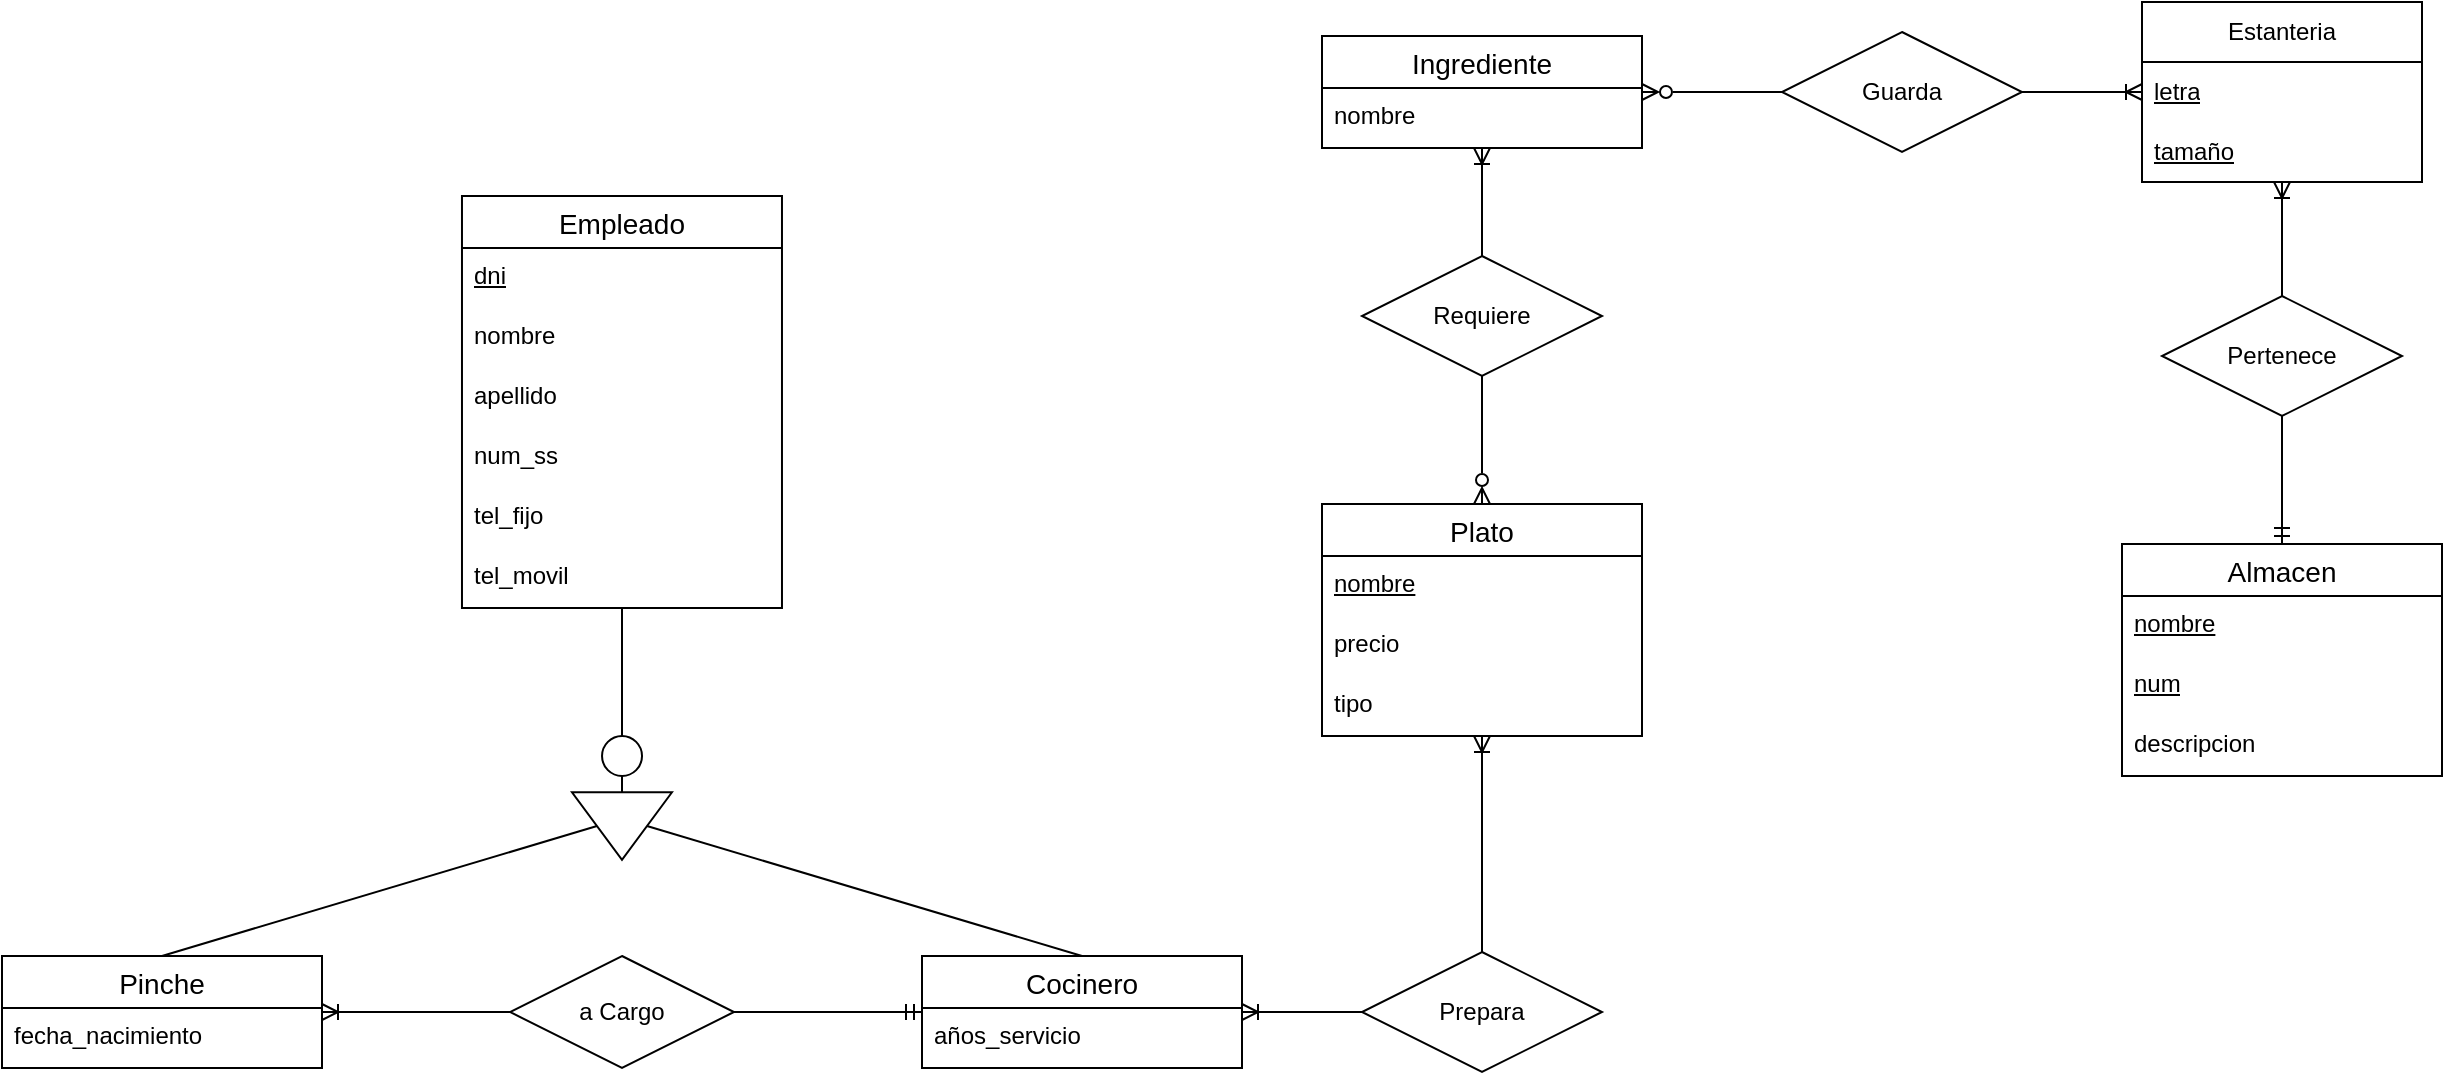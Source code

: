 <mxfile version="22.0.4" type="github">
  <diagram name="Página-1" id="isV0oZyiH_nVLni_kfK7">
    <mxGraphModel dx="2261" dy="768" grid="1" gridSize="10" guides="1" tooltips="1" connect="1" arrows="1" fold="1" page="1" pageScale="1" pageWidth="827" pageHeight="1169" math="0" shadow="0">
      <root>
        <mxCell id="0" />
        <mxCell id="1" parent="0" />
        <mxCell id="_Nfx6Fq44ev3ziUcF9c0-1" value="Empleado" style="swimlane;fontStyle=0;childLayout=stackLayout;horizontal=1;startSize=26;horizontalStack=0;resizeParent=1;resizeParentMax=0;resizeLast=0;collapsible=1;marginBottom=0;align=center;fontSize=14;" vertex="1" parent="1">
          <mxGeometry x="159.99" y="100" width="160" height="206" as="geometry" />
        </mxCell>
        <mxCell id="_Nfx6Fq44ev3ziUcF9c0-4" value="dni" style="text;strokeColor=none;fillColor=none;spacingLeft=4;spacingRight=4;overflow=hidden;rotatable=0;points=[[0,0.5],[1,0.5]];portConstraint=eastwest;fontSize=12;whiteSpace=wrap;html=1;fontStyle=4" vertex="1" parent="_Nfx6Fq44ev3ziUcF9c0-1">
          <mxGeometry y="26" width="160" height="30" as="geometry" />
        </mxCell>
        <mxCell id="_Nfx6Fq44ev3ziUcF9c0-2" value="nombre" style="text;strokeColor=none;fillColor=none;spacingLeft=4;spacingRight=4;overflow=hidden;rotatable=0;points=[[0,0.5],[1,0.5]];portConstraint=eastwest;fontSize=12;whiteSpace=wrap;html=1;" vertex="1" parent="_Nfx6Fq44ev3ziUcF9c0-1">
          <mxGeometry y="56" width="160" height="30" as="geometry" />
        </mxCell>
        <mxCell id="_Nfx6Fq44ev3ziUcF9c0-53" value="apellido" style="text;strokeColor=none;fillColor=none;spacingLeft=4;spacingRight=4;overflow=hidden;rotatable=0;points=[[0,0.5],[1,0.5]];portConstraint=eastwest;fontSize=12;whiteSpace=wrap;html=1;" vertex="1" parent="_Nfx6Fq44ev3ziUcF9c0-1">
          <mxGeometry y="86" width="160" height="30" as="geometry" />
        </mxCell>
        <mxCell id="_Nfx6Fq44ev3ziUcF9c0-3" value="num_ss" style="text;strokeColor=none;fillColor=none;spacingLeft=4;spacingRight=4;overflow=hidden;rotatable=0;points=[[0,0.5],[1,0.5]];portConstraint=eastwest;fontSize=12;whiteSpace=wrap;html=1;" vertex="1" parent="_Nfx6Fq44ev3ziUcF9c0-1">
          <mxGeometry y="116" width="160" height="30" as="geometry" />
        </mxCell>
        <mxCell id="_Nfx6Fq44ev3ziUcF9c0-54" value="tel_fijo" style="text;strokeColor=none;fillColor=none;spacingLeft=4;spacingRight=4;overflow=hidden;rotatable=0;points=[[0,0.5],[1,0.5]];portConstraint=eastwest;fontSize=12;whiteSpace=wrap;html=1;" vertex="1" parent="_Nfx6Fq44ev3ziUcF9c0-1">
          <mxGeometry y="146" width="160" height="30" as="geometry" />
        </mxCell>
        <mxCell id="_Nfx6Fq44ev3ziUcF9c0-55" value="tel_movil" style="text;strokeColor=none;fillColor=none;spacingLeft=4;spacingRight=4;overflow=hidden;rotatable=0;points=[[0,0.5],[1,0.5]];portConstraint=eastwest;fontSize=12;whiteSpace=wrap;html=1;" vertex="1" parent="_Nfx6Fq44ev3ziUcF9c0-1">
          <mxGeometry y="176" width="160" height="30" as="geometry" />
        </mxCell>
        <mxCell id="_Nfx6Fq44ev3ziUcF9c0-5" value="Cocinero" style="swimlane;fontStyle=0;childLayout=stackLayout;horizontal=1;startSize=26;horizontalStack=0;resizeParent=1;resizeParentMax=0;resizeLast=0;collapsible=1;marginBottom=0;align=center;fontSize=14;" vertex="1" parent="1">
          <mxGeometry x="390" y="480" width="160" height="56" as="geometry" />
        </mxCell>
        <mxCell id="_Nfx6Fq44ev3ziUcF9c0-6" value="años_servicio" style="text;strokeColor=none;fillColor=none;spacingLeft=4;spacingRight=4;overflow=hidden;rotatable=0;points=[[0,0.5],[1,0.5]];portConstraint=eastwest;fontSize=12;whiteSpace=wrap;html=1;" vertex="1" parent="_Nfx6Fq44ev3ziUcF9c0-5">
          <mxGeometry y="26" width="160" height="30" as="geometry" />
        </mxCell>
        <mxCell id="_Nfx6Fq44ev3ziUcF9c0-9" value="Pinche" style="swimlane;fontStyle=0;childLayout=stackLayout;horizontal=1;startSize=26;horizontalStack=0;resizeParent=1;resizeParentMax=0;resizeLast=0;collapsible=1;marginBottom=0;align=center;fontSize=14;" vertex="1" parent="1">
          <mxGeometry x="-70" y="480" width="160" height="56" as="geometry" />
        </mxCell>
        <mxCell id="_Nfx6Fq44ev3ziUcF9c0-10" value="fecha_nacimiento" style="text;strokeColor=none;fillColor=none;spacingLeft=4;spacingRight=4;overflow=hidden;rotatable=0;points=[[0,0.5],[1,0.5]];portConstraint=eastwest;fontSize=12;whiteSpace=wrap;html=1;" vertex="1" parent="_Nfx6Fq44ev3ziUcF9c0-9">
          <mxGeometry y="26" width="160" height="30" as="geometry" />
        </mxCell>
        <mxCell id="_Nfx6Fq44ev3ziUcF9c0-13" value="Plato" style="swimlane;fontStyle=0;childLayout=stackLayout;horizontal=1;startSize=26;horizontalStack=0;resizeParent=1;resizeParentMax=0;resizeLast=0;collapsible=1;marginBottom=0;align=center;fontSize=14;" vertex="1" parent="1">
          <mxGeometry x="590" y="254" width="160" height="116" as="geometry" />
        </mxCell>
        <mxCell id="_Nfx6Fq44ev3ziUcF9c0-14" value="nombre" style="text;strokeColor=none;fillColor=none;spacingLeft=4;spacingRight=4;overflow=hidden;rotatable=0;points=[[0,0.5],[1,0.5]];portConstraint=eastwest;fontSize=12;whiteSpace=wrap;html=1;fontStyle=4" vertex="1" parent="_Nfx6Fq44ev3ziUcF9c0-13">
          <mxGeometry y="26" width="160" height="30" as="geometry" />
        </mxCell>
        <mxCell id="_Nfx6Fq44ev3ziUcF9c0-15" value="precio" style="text;strokeColor=none;fillColor=none;spacingLeft=4;spacingRight=4;overflow=hidden;rotatable=0;points=[[0,0.5],[1,0.5]];portConstraint=eastwest;fontSize=12;whiteSpace=wrap;html=1;" vertex="1" parent="_Nfx6Fq44ev3ziUcF9c0-13">
          <mxGeometry y="56" width="160" height="30" as="geometry" />
        </mxCell>
        <mxCell id="_Nfx6Fq44ev3ziUcF9c0-16" value="tipo" style="text;strokeColor=none;fillColor=none;spacingLeft=4;spacingRight=4;overflow=hidden;rotatable=0;points=[[0,0.5],[1,0.5]];portConstraint=eastwest;fontSize=12;whiteSpace=wrap;html=1;" vertex="1" parent="_Nfx6Fq44ev3ziUcF9c0-13">
          <mxGeometry y="86" width="160" height="30" as="geometry" />
        </mxCell>
        <mxCell id="_Nfx6Fq44ev3ziUcF9c0-30" value="Ingrediente" style="swimlane;fontStyle=0;childLayout=stackLayout;horizontal=1;startSize=26;horizontalStack=0;resizeParent=1;resizeParentMax=0;resizeLast=0;collapsible=1;marginBottom=0;align=center;fontSize=14;" vertex="1" parent="1">
          <mxGeometry x="590" y="20" width="160" height="56" as="geometry" />
        </mxCell>
        <mxCell id="_Nfx6Fq44ev3ziUcF9c0-31" value="nombre" style="text;strokeColor=none;fillColor=none;spacingLeft=4;spacingRight=4;overflow=hidden;rotatable=0;points=[[0,0.5],[1,0.5]];portConstraint=eastwest;fontSize=12;whiteSpace=wrap;html=1;" vertex="1" parent="_Nfx6Fq44ev3ziUcF9c0-30">
          <mxGeometry y="26" width="160" height="30" as="geometry" />
        </mxCell>
        <mxCell id="_Nfx6Fq44ev3ziUcF9c0-34" value="Almacen" style="swimlane;fontStyle=0;childLayout=stackLayout;horizontal=1;startSize=26;horizontalStack=0;resizeParent=1;resizeParentMax=0;resizeLast=0;collapsible=1;marginBottom=0;align=center;fontSize=14;" vertex="1" parent="1">
          <mxGeometry x="990" y="274" width="160" height="116" as="geometry" />
        </mxCell>
        <mxCell id="_Nfx6Fq44ev3ziUcF9c0-35" value="nombre" style="text;strokeColor=none;fillColor=none;spacingLeft=4;spacingRight=4;overflow=hidden;rotatable=0;points=[[0,0.5],[1,0.5]];portConstraint=eastwest;fontSize=12;whiteSpace=wrap;html=1;fontStyle=4" vertex="1" parent="_Nfx6Fq44ev3ziUcF9c0-34">
          <mxGeometry y="26" width="160" height="30" as="geometry" />
        </mxCell>
        <mxCell id="_Nfx6Fq44ev3ziUcF9c0-36" value="num" style="text;strokeColor=none;fillColor=none;spacingLeft=4;spacingRight=4;overflow=hidden;rotatable=0;points=[[0,0.5],[1,0.5]];portConstraint=eastwest;fontSize=12;whiteSpace=wrap;html=1;fontStyle=4" vertex="1" parent="_Nfx6Fq44ev3ziUcF9c0-34">
          <mxGeometry y="56" width="160" height="30" as="geometry" />
        </mxCell>
        <mxCell id="_Nfx6Fq44ev3ziUcF9c0-37" value="descripcion" style="text;strokeColor=none;fillColor=none;spacingLeft=4;spacingRight=4;overflow=hidden;rotatable=0;points=[[0,0.5],[1,0.5]];portConstraint=eastwest;fontSize=12;whiteSpace=wrap;html=1;" vertex="1" parent="_Nfx6Fq44ev3ziUcF9c0-34">
          <mxGeometry y="86" width="160" height="30" as="geometry" />
        </mxCell>
        <mxCell id="_Nfx6Fq44ev3ziUcF9c0-39" value="" style="triangle;whiteSpace=wrap;html=1;rotation=90;" vertex="1" parent="1">
          <mxGeometry x="223.12" y="390" width="33.75" height="50" as="geometry" />
        </mxCell>
        <mxCell id="_Nfx6Fq44ev3ziUcF9c0-42" value="" style="endArrow=none;html=1;rounded=0;entryX=0.5;entryY=0;entryDx=0;entryDy=0;exitX=0.5;exitY=1;exitDx=0;exitDy=0;endFill=0;" edge="1" parent="1" source="_Nfx6Fq44ev3ziUcF9c0-39" target="_Nfx6Fq44ev3ziUcF9c0-9">
          <mxGeometry width="50" height="50" relative="1" as="geometry">
            <mxPoint x="50" y="390" as="sourcePoint" />
            <mxPoint x="100" y="340" as="targetPoint" />
          </mxGeometry>
        </mxCell>
        <mxCell id="_Nfx6Fq44ev3ziUcF9c0-43" value="" style="endArrow=none;html=1;rounded=0;entryX=0.5;entryY=0;entryDx=0;entryDy=0;exitX=0.5;exitY=0;exitDx=0;exitDy=0;endFill=0;" edge="1" parent="1" source="_Nfx6Fq44ev3ziUcF9c0-39" target="_Nfx6Fq44ev3ziUcF9c0-5">
          <mxGeometry width="50" height="50" relative="1" as="geometry">
            <mxPoint x="237" y="397" as="sourcePoint" />
            <mxPoint x="130" y="490" as="targetPoint" />
          </mxGeometry>
        </mxCell>
        <mxCell id="_Nfx6Fq44ev3ziUcF9c0-44" value="" style="endArrow=none;html=1;rounded=0;exitX=0.5;exitY=0;exitDx=0;exitDy=0;endFill=0;" edge="1" parent="1" source="_Nfx6Fq44ev3ziUcF9c0-45" target="_Nfx6Fq44ev3ziUcF9c0-1">
          <mxGeometry width="50" height="50" relative="1" as="geometry">
            <mxPoint x="240" y="370" as="sourcePoint" />
            <mxPoint x="70" y="330" as="targetPoint" />
          </mxGeometry>
        </mxCell>
        <mxCell id="_Nfx6Fq44ev3ziUcF9c0-45" value="" style="ellipse;whiteSpace=wrap;html=1;aspect=fixed;" vertex="1" parent="1">
          <mxGeometry x="230.01" y="370" width="20" height="20" as="geometry" />
        </mxCell>
        <mxCell id="_Nfx6Fq44ev3ziUcF9c0-48" value="Estanteria" style="swimlane;fontStyle=0;childLayout=stackLayout;horizontal=1;startSize=30;horizontalStack=0;resizeParent=1;resizeParentMax=0;resizeLast=0;collapsible=1;marginBottom=0;whiteSpace=wrap;html=1;" vertex="1" parent="1">
          <mxGeometry x="1000" y="3" width="140" height="90" as="geometry" />
        </mxCell>
        <mxCell id="_Nfx6Fq44ev3ziUcF9c0-49" value="letra" style="text;strokeColor=none;fillColor=none;align=left;verticalAlign=middle;spacingLeft=4;spacingRight=4;overflow=hidden;points=[[0,0.5],[1,0.5]];portConstraint=eastwest;rotatable=0;whiteSpace=wrap;html=1;fontStyle=4" vertex="1" parent="_Nfx6Fq44ev3ziUcF9c0-48">
          <mxGeometry y="30" width="140" height="30" as="geometry" />
        </mxCell>
        <mxCell id="_Nfx6Fq44ev3ziUcF9c0-50" value="tamaño" style="text;strokeColor=none;fillColor=none;align=left;verticalAlign=middle;spacingLeft=4;spacingRight=4;overflow=hidden;points=[[0,0.5],[1,0.5]];portConstraint=eastwest;rotatable=0;whiteSpace=wrap;html=1;fontStyle=4" vertex="1" parent="_Nfx6Fq44ev3ziUcF9c0-48">
          <mxGeometry y="60" width="140" height="30" as="geometry" />
        </mxCell>
        <mxCell id="_Nfx6Fq44ev3ziUcF9c0-52" value="" style="endArrow=none;html=1;rounded=0;" edge="1" parent="1" source="_Nfx6Fq44ev3ziUcF9c0-39" target="_Nfx6Fq44ev3ziUcF9c0-45">
          <mxGeometry width="50" height="50" relative="1" as="geometry">
            <mxPoint x="80" y="410" as="sourcePoint" />
            <mxPoint x="130" y="360" as="targetPoint" />
          </mxGeometry>
        </mxCell>
        <mxCell id="_Nfx6Fq44ev3ziUcF9c0-59" style="edgeStyle=orthogonalEdgeStyle;rounded=0;orthogonalLoop=1;jettySize=auto;html=1;endArrow=ERoneToMany;endFill=0;" edge="1" parent="1" source="_Nfx6Fq44ev3ziUcF9c0-58" target="_Nfx6Fq44ev3ziUcF9c0-9">
          <mxGeometry relative="1" as="geometry" />
        </mxCell>
        <mxCell id="_Nfx6Fq44ev3ziUcF9c0-60" style="edgeStyle=orthogonalEdgeStyle;rounded=0;orthogonalLoop=1;jettySize=auto;html=1;endArrow=ERmandOne;endFill=0;" edge="1" parent="1" source="_Nfx6Fq44ev3ziUcF9c0-58" target="_Nfx6Fq44ev3ziUcF9c0-5">
          <mxGeometry relative="1" as="geometry" />
        </mxCell>
        <mxCell id="_Nfx6Fq44ev3ziUcF9c0-58" value="a Cargo" style="shape=rhombus;perimeter=rhombusPerimeter;whiteSpace=wrap;html=1;align=center;" vertex="1" parent="1">
          <mxGeometry x="184" y="480" width="112" height="56" as="geometry" />
        </mxCell>
        <mxCell id="_Nfx6Fq44ev3ziUcF9c0-62" style="edgeStyle=orthogonalEdgeStyle;rounded=0;orthogonalLoop=1;jettySize=auto;html=1;endArrow=ERoneToMany;endFill=0;" edge="1" parent="1" source="_Nfx6Fq44ev3ziUcF9c0-61" target="_Nfx6Fq44ev3ziUcF9c0-5">
          <mxGeometry relative="1" as="geometry" />
        </mxCell>
        <mxCell id="_Nfx6Fq44ev3ziUcF9c0-63" style="edgeStyle=orthogonalEdgeStyle;rounded=0;orthogonalLoop=1;jettySize=auto;html=1;endArrow=ERoneToMany;endFill=0;" edge="1" parent="1" source="_Nfx6Fq44ev3ziUcF9c0-61" target="_Nfx6Fq44ev3ziUcF9c0-13">
          <mxGeometry relative="1" as="geometry" />
        </mxCell>
        <mxCell id="_Nfx6Fq44ev3ziUcF9c0-61" value="Prepara" style="shape=rhombus;perimeter=rhombusPerimeter;whiteSpace=wrap;html=1;align=center;" vertex="1" parent="1">
          <mxGeometry x="610" y="478" width="120" height="60" as="geometry" />
        </mxCell>
        <mxCell id="_Nfx6Fq44ev3ziUcF9c0-65" style="edgeStyle=orthogonalEdgeStyle;rounded=0;orthogonalLoop=1;jettySize=auto;html=1;endArrow=ERzeroToMany;endFill=0;" edge="1" parent="1" source="_Nfx6Fq44ev3ziUcF9c0-64" target="_Nfx6Fq44ev3ziUcF9c0-13">
          <mxGeometry relative="1" as="geometry" />
        </mxCell>
        <mxCell id="_Nfx6Fq44ev3ziUcF9c0-66" style="edgeStyle=orthogonalEdgeStyle;rounded=0;orthogonalLoop=1;jettySize=auto;html=1;endArrow=ERoneToMany;endFill=0;" edge="1" parent="1" source="_Nfx6Fq44ev3ziUcF9c0-64" target="_Nfx6Fq44ev3ziUcF9c0-30">
          <mxGeometry relative="1" as="geometry" />
        </mxCell>
        <mxCell id="_Nfx6Fq44ev3ziUcF9c0-64" value="Requiere" style="shape=rhombus;perimeter=rhombusPerimeter;whiteSpace=wrap;html=1;align=center;" vertex="1" parent="1">
          <mxGeometry x="610" y="130" width="120" height="60" as="geometry" />
        </mxCell>
        <mxCell id="_Nfx6Fq44ev3ziUcF9c0-68" style="edgeStyle=orthogonalEdgeStyle;rounded=0;orthogonalLoop=1;jettySize=auto;html=1;endArrow=ERzeroToMany;endFill=0;" edge="1" parent="1" source="_Nfx6Fq44ev3ziUcF9c0-67" target="_Nfx6Fq44ev3ziUcF9c0-30">
          <mxGeometry relative="1" as="geometry" />
        </mxCell>
        <mxCell id="_Nfx6Fq44ev3ziUcF9c0-69" style="edgeStyle=orthogonalEdgeStyle;rounded=0;orthogonalLoop=1;jettySize=auto;html=1;endArrow=ERoneToMany;endFill=0;" edge="1" parent="1" source="_Nfx6Fq44ev3ziUcF9c0-67" target="_Nfx6Fq44ev3ziUcF9c0-48">
          <mxGeometry relative="1" as="geometry" />
        </mxCell>
        <mxCell id="_Nfx6Fq44ev3ziUcF9c0-67" value="Guarda" style="shape=rhombus;perimeter=rhombusPerimeter;whiteSpace=wrap;html=1;align=center;" vertex="1" parent="1">
          <mxGeometry x="820" y="18" width="120" height="60" as="geometry" />
        </mxCell>
        <mxCell id="_Nfx6Fq44ev3ziUcF9c0-71" style="edgeStyle=orthogonalEdgeStyle;rounded=0;orthogonalLoop=1;jettySize=auto;html=1;endArrow=ERoneToMany;endFill=0;" edge="1" parent="1" source="_Nfx6Fq44ev3ziUcF9c0-70" target="_Nfx6Fq44ev3ziUcF9c0-48">
          <mxGeometry relative="1" as="geometry" />
        </mxCell>
        <mxCell id="_Nfx6Fq44ev3ziUcF9c0-72" style="edgeStyle=orthogonalEdgeStyle;rounded=0;orthogonalLoop=1;jettySize=auto;html=1;endArrow=ERmandOne;endFill=0;" edge="1" parent="1" source="_Nfx6Fq44ev3ziUcF9c0-70" target="_Nfx6Fq44ev3ziUcF9c0-34">
          <mxGeometry relative="1" as="geometry" />
        </mxCell>
        <mxCell id="_Nfx6Fq44ev3ziUcF9c0-70" value="Pertenece" style="shape=rhombus;perimeter=rhombusPerimeter;whiteSpace=wrap;html=1;align=center;" vertex="1" parent="1">
          <mxGeometry x="1010" y="150" width="120" height="60" as="geometry" />
        </mxCell>
      </root>
    </mxGraphModel>
  </diagram>
</mxfile>
